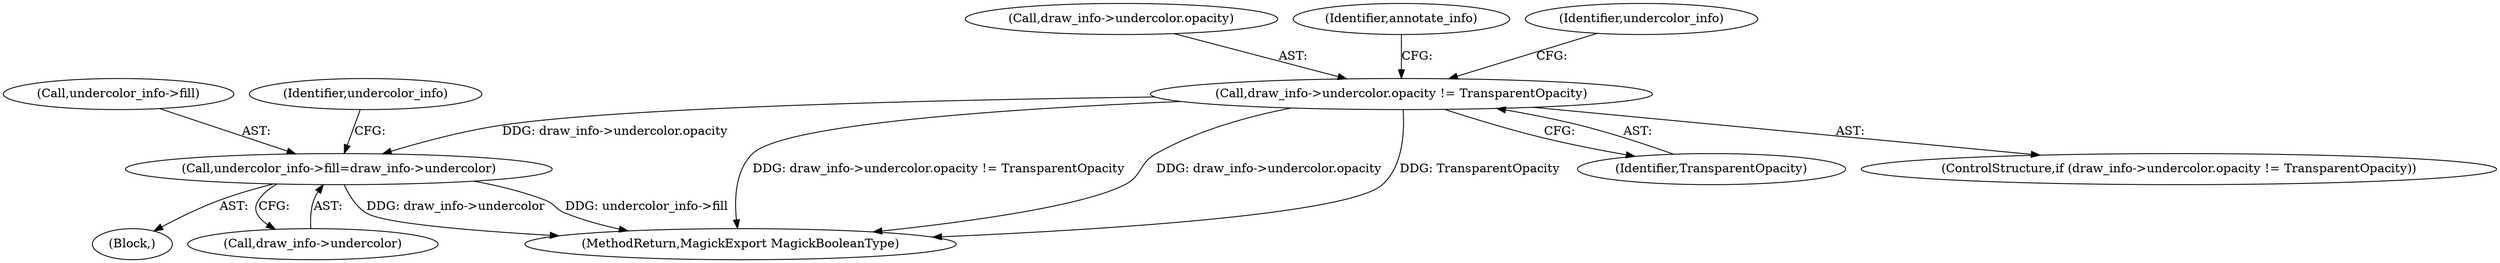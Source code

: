 digraph "0_ImageMagick6_f6ffc702c6eecd963587273a429dcd608c648984@pointer" {
"1001769" [label="(Call,draw_info->undercolor.opacity != TransparentOpacity)"];
"1001787" [label="(Call,undercolor_info->fill=draw_info->undercolor)"];
"1002056" [label="(MethodReturn,MagickExport MagickBooleanType)"];
"1001770" [label="(Call,draw_info->undercolor.opacity)"];
"1001776" [label="(Block,)"];
"1001775" [label="(Identifier,TransparentOpacity)"];
"1001791" [label="(Call,draw_info->undercolor)"];
"1001787" [label="(Call,undercolor_info->fill=draw_info->undercolor)"];
"1001788" [label="(Call,undercolor_info->fill)"];
"1001796" [label="(Identifier,undercolor_info)"];
"1001769" [label="(Call,draw_info->undercolor.opacity != TransparentOpacity)"];
"1001768" [label="(ControlStructure,if (draw_info->undercolor.opacity != TransparentOpacity))"];
"1001873" [label="(Identifier,annotate_info)"];
"1001779" [label="(Identifier,undercolor_info)"];
"1001769" -> "1001768"  [label="AST: "];
"1001769" -> "1001775"  [label="CFG: "];
"1001770" -> "1001769"  [label="AST: "];
"1001775" -> "1001769"  [label="AST: "];
"1001779" -> "1001769"  [label="CFG: "];
"1001873" -> "1001769"  [label="CFG: "];
"1001769" -> "1002056"  [label="DDG: draw_info->undercolor.opacity != TransparentOpacity"];
"1001769" -> "1002056"  [label="DDG: draw_info->undercolor.opacity"];
"1001769" -> "1002056"  [label="DDG: TransparentOpacity"];
"1001769" -> "1001787"  [label="DDG: draw_info->undercolor.opacity"];
"1001787" -> "1001776"  [label="AST: "];
"1001787" -> "1001791"  [label="CFG: "];
"1001788" -> "1001787"  [label="AST: "];
"1001791" -> "1001787"  [label="AST: "];
"1001796" -> "1001787"  [label="CFG: "];
"1001787" -> "1002056"  [label="DDG: draw_info->undercolor"];
"1001787" -> "1002056"  [label="DDG: undercolor_info->fill"];
}
